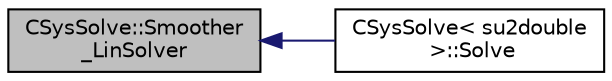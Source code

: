 digraph "CSysSolve::Smoother_LinSolver"
{
  edge [fontname="Helvetica",fontsize="10",labelfontname="Helvetica",labelfontsize="10"];
  node [fontname="Helvetica",fontsize="10",shape=record];
  rankdir="LR";
  Node110 [label="CSysSolve::Smoother\l_LinSolver",height=0.2,width=0.4,color="black", fillcolor="grey75", style="filled", fontcolor="black"];
  Node110 -> Node111 [dir="back",color="midnightblue",fontsize="10",style="solid",fontname="Helvetica"];
  Node111 [label="CSysSolve\< su2double\l \>::Solve",height=0.2,width=0.4,color="black", fillcolor="white", style="filled",URL="$class_c_sys_solve.html#a47c0bf85c252de49cdb04f254c6b2d2f",tooltip="Solve the linear system using a Krylov subspace method. "];
}
